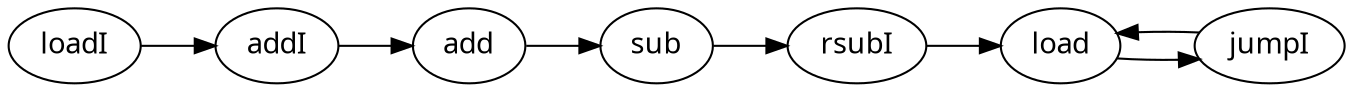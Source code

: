 digraph CFG {
graph [rankdir = "LR"];
0 [label="loadI", fontname="Tahoma"]
0->1
 
1 [label="addI", fontname="Tahoma"]
1->2
 
2 [label="add", fontname="Tahoma"]
2->3
 
3 [label="sub", fontname="Tahoma"]
3->4
 
4 [label="rsubI", fontname="Tahoma"]
4->5
 
5 [label="load", fontname="Tahoma"]
5->6
 
6 [label="jumpI", fontname="Tahoma"]
6->5
 
}
